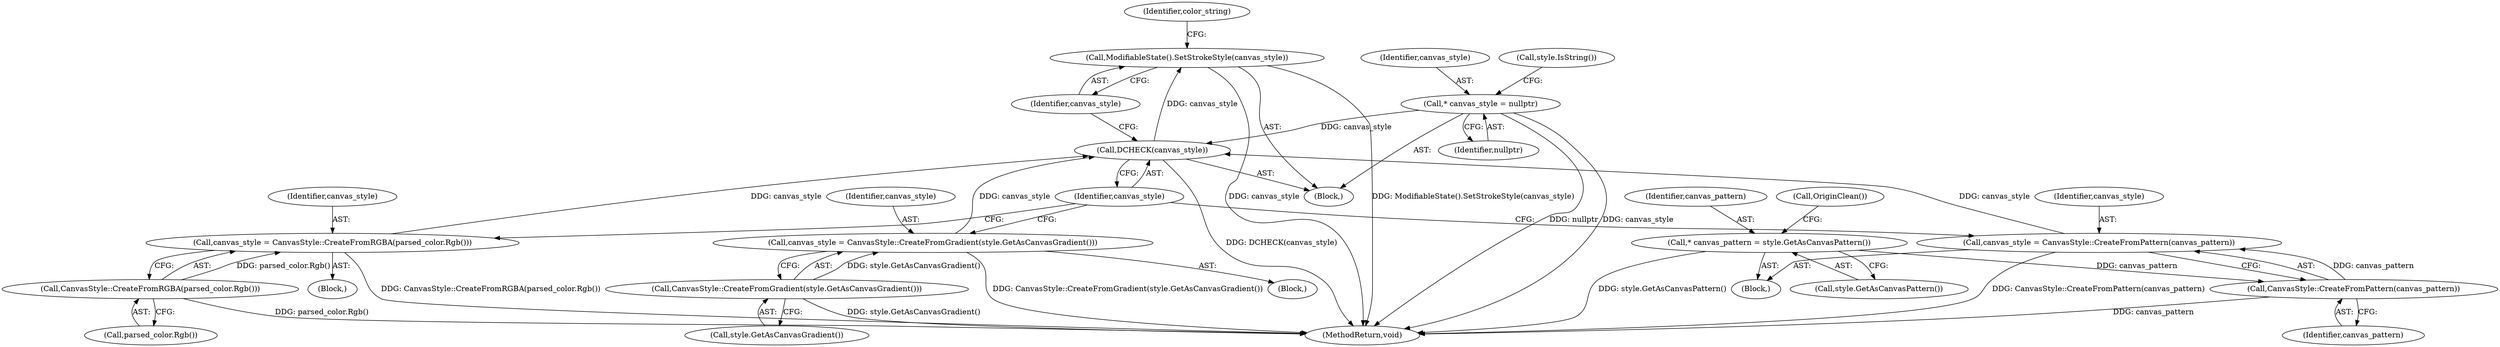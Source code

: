 digraph "0_Chrome_6ed26f014f76f10e76e80636027a2db9dcbe1664_4@pointer" {
"1000173" [label="(Call,ModifiableState().SetStrokeStyle(canvas_style))"];
"1000171" [label="(Call,DCHECK(canvas_style))"];
"1000167" [label="(Call,canvas_style = CanvasStyle::CreateFromPattern(canvas_pattern))"];
"1000169" [label="(Call,CanvasStyle::CreateFromPattern(canvas_pattern))"];
"1000156" [label="(Call,* canvas_pattern = style.GetAsCanvasPattern())"];
"1000139" [label="(Call,canvas_style = CanvasStyle::CreateFromRGBA(parsed_color.Rgb()))"];
"1000141" [label="(Call,CanvasStyle::CreateFromRGBA(parsed_color.Rgb()))"];
"1000147" [label="(Call,canvas_style = CanvasStyle::CreateFromGradient(style.GetAsCanvasGradient()))"];
"1000149" [label="(Call,CanvasStyle::CreateFromGradient(style.GetAsCanvasGradient()))"];
"1000108" [label="(Call,* canvas_style = nullptr)"];
"1000157" [label="(Identifier,canvas_pattern)"];
"1000150" [label="(Call,style.GetAsCanvasGradient())"];
"1000156" [label="(Call,* canvas_pattern = style.GetAsCanvasPattern())"];
"1000158" [label="(Call,style.GetAsCanvasPattern())"];
"1000146" [label="(Block,)"];
"1000161" [label="(Call,OriginClean())"];
"1000142" [label="(Call,parsed_color.Rgb())"];
"1000176" [label="(Identifier,color_string)"];
"1000108" [label="(Call,* canvas_style = nullptr)"];
"1000169" [label="(Call,CanvasStyle::CreateFromPattern(canvas_pattern))"];
"1000148" [label="(Identifier,canvas_style)"];
"1000109" [label="(Identifier,canvas_style)"];
"1000170" [label="(Identifier,canvas_pattern)"];
"1000168" [label="(Identifier,canvas_style)"];
"1000140" [label="(Identifier,canvas_style)"];
"1000154" [label="(Block,)"];
"1000167" [label="(Call,canvas_style = CanvasStyle::CreateFromPattern(canvas_pattern))"];
"1000174" [label="(Identifier,canvas_style)"];
"1000149" [label="(Call,CanvasStyle::CreateFromGradient(style.GetAsCanvasGradient()))"];
"1000110" [label="(Identifier,nullptr)"];
"1000102" [label="(Block,)"];
"1000178" [label="(MethodReturn,void)"];
"1000172" [label="(Identifier,canvas_style)"];
"1000113" [label="(Block,)"];
"1000141" [label="(Call,CanvasStyle::CreateFromRGBA(parsed_color.Rgb()))"];
"1000173" [label="(Call,ModifiableState().SetStrokeStyle(canvas_style))"];
"1000112" [label="(Call,style.IsString())"];
"1000147" [label="(Call,canvas_style = CanvasStyle::CreateFromGradient(style.GetAsCanvasGradient()))"];
"1000139" [label="(Call,canvas_style = CanvasStyle::CreateFromRGBA(parsed_color.Rgb()))"];
"1000171" [label="(Call,DCHECK(canvas_style))"];
"1000173" -> "1000102"  [label="AST: "];
"1000173" -> "1000174"  [label="CFG: "];
"1000174" -> "1000173"  [label="AST: "];
"1000176" -> "1000173"  [label="CFG: "];
"1000173" -> "1000178"  [label="DDG: ModifiableState().SetStrokeStyle(canvas_style)"];
"1000173" -> "1000178"  [label="DDG: canvas_style"];
"1000171" -> "1000173"  [label="DDG: canvas_style"];
"1000171" -> "1000102"  [label="AST: "];
"1000171" -> "1000172"  [label="CFG: "];
"1000172" -> "1000171"  [label="AST: "];
"1000174" -> "1000171"  [label="CFG: "];
"1000171" -> "1000178"  [label="DDG: DCHECK(canvas_style)"];
"1000167" -> "1000171"  [label="DDG: canvas_style"];
"1000139" -> "1000171"  [label="DDG: canvas_style"];
"1000147" -> "1000171"  [label="DDG: canvas_style"];
"1000108" -> "1000171"  [label="DDG: canvas_style"];
"1000167" -> "1000154"  [label="AST: "];
"1000167" -> "1000169"  [label="CFG: "];
"1000168" -> "1000167"  [label="AST: "];
"1000169" -> "1000167"  [label="AST: "];
"1000172" -> "1000167"  [label="CFG: "];
"1000167" -> "1000178"  [label="DDG: CanvasStyle::CreateFromPattern(canvas_pattern)"];
"1000169" -> "1000167"  [label="DDG: canvas_pattern"];
"1000169" -> "1000170"  [label="CFG: "];
"1000170" -> "1000169"  [label="AST: "];
"1000169" -> "1000178"  [label="DDG: canvas_pattern"];
"1000156" -> "1000169"  [label="DDG: canvas_pattern"];
"1000156" -> "1000154"  [label="AST: "];
"1000156" -> "1000158"  [label="CFG: "];
"1000157" -> "1000156"  [label="AST: "];
"1000158" -> "1000156"  [label="AST: "];
"1000161" -> "1000156"  [label="CFG: "];
"1000156" -> "1000178"  [label="DDG: style.GetAsCanvasPattern()"];
"1000139" -> "1000113"  [label="AST: "];
"1000139" -> "1000141"  [label="CFG: "];
"1000140" -> "1000139"  [label="AST: "];
"1000141" -> "1000139"  [label="AST: "];
"1000172" -> "1000139"  [label="CFG: "];
"1000139" -> "1000178"  [label="DDG: CanvasStyle::CreateFromRGBA(parsed_color.Rgb())"];
"1000141" -> "1000139"  [label="DDG: parsed_color.Rgb()"];
"1000141" -> "1000142"  [label="CFG: "];
"1000142" -> "1000141"  [label="AST: "];
"1000141" -> "1000178"  [label="DDG: parsed_color.Rgb()"];
"1000147" -> "1000146"  [label="AST: "];
"1000147" -> "1000149"  [label="CFG: "];
"1000148" -> "1000147"  [label="AST: "];
"1000149" -> "1000147"  [label="AST: "];
"1000172" -> "1000147"  [label="CFG: "];
"1000147" -> "1000178"  [label="DDG: CanvasStyle::CreateFromGradient(style.GetAsCanvasGradient())"];
"1000149" -> "1000147"  [label="DDG: style.GetAsCanvasGradient()"];
"1000149" -> "1000150"  [label="CFG: "];
"1000150" -> "1000149"  [label="AST: "];
"1000149" -> "1000178"  [label="DDG: style.GetAsCanvasGradient()"];
"1000108" -> "1000102"  [label="AST: "];
"1000108" -> "1000110"  [label="CFG: "];
"1000109" -> "1000108"  [label="AST: "];
"1000110" -> "1000108"  [label="AST: "];
"1000112" -> "1000108"  [label="CFG: "];
"1000108" -> "1000178"  [label="DDG: nullptr"];
"1000108" -> "1000178"  [label="DDG: canvas_style"];
}
